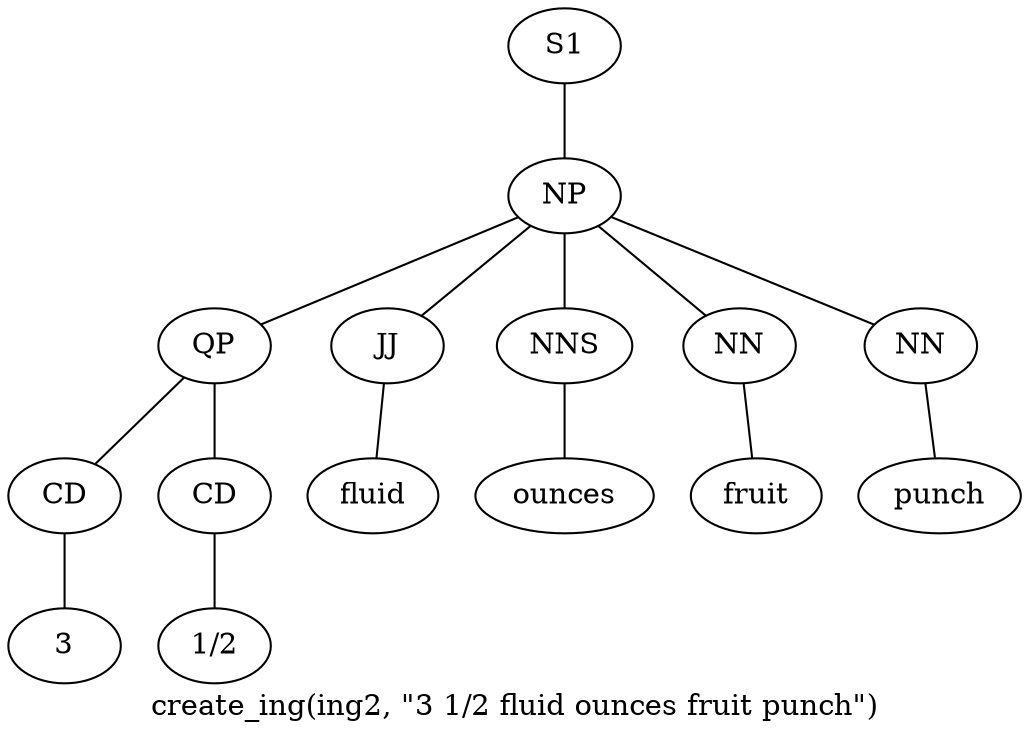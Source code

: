 graph SyntaxGraph {
	label = "create_ing(ing2, \"3 1/2 fluid ounces fruit punch\")";
	Node0 [label="S1"];
	Node1 [label="NP"];
	Node2 [label="QP"];
	Node3 [label="CD"];
	Node4 [label="3"];
	Node5 [label="CD"];
	Node6 [label="1/2"];
	Node7 [label="JJ"];
	Node8 [label="fluid"];
	Node9 [label="NNS"];
	Node10 [label="ounces"];
	Node11 [label="NN"];
	Node12 [label="fruit"];
	Node13 [label="NN"];
	Node14 [label="punch"];

	Node0 -- Node1;
	Node1 -- Node2;
	Node1 -- Node7;
	Node1 -- Node9;
	Node1 -- Node11;
	Node1 -- Node13;
	Node2 -- Node3;
	Node2 -- Node5;
	Node3 -- Node4;
	Node5 -- Node6;
	Node7 -- Node8;
	Node9 -- Node10;
	Node11 -- Node12;
	Node13 -- Node14;
}